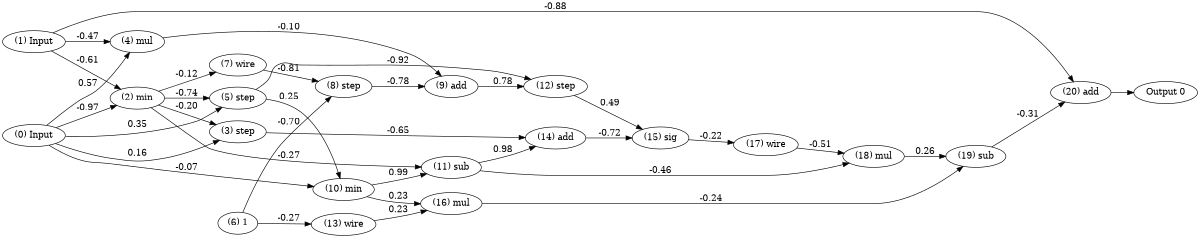 digraph NeuralNetwork {
rankdir=LR;
size="8,6";
center = true;
node0 [label="(0) Input", color=black, labelfontcolor=black, fontcolor=black];
node1 [label="(1) Input", color=black, labelfontcolor=black, fontcolor=black];
node2 [label="(2) min", color=black, labelfontcolor=black, fontcolor=black];
node0 -> node2 [label="-0.97", labelfontcolor=black, fontcolor=black, bold=true, color=black];
node1 -> node2 [label="-0.61", labelfontcolor=black, fontcolor=black, bold=true, color=black];
node3 [label="(3) step", color=black, labelfontcolor=black, fontcolor=black];
node0 -> node3 [label="0.16", labelfontcolor=black, fontcolor=black, bold=true, color=black];
node2 -> node3 [label="-0.20", labelfontcolor=black, fontcolor=black, bold=true, color=black];
node4 [label="(4) mul", color=black, labelfontcolor=black, fontcolor=black];
node0 -> node4 [label="0.57", labelfontcolor=black, fontcolor=black, bold=true, color=black];
node1 -> node4 [label="-0.47", labelfontcolor=black, fontcolor=black, bold=true, color=black];
node5 [label="(5) step", color=black, labelfontcolor=black, fontcolor=black];
node2 -> node5 [label="-0.74", labelfontcolor=black, fontcolor=black, bold=true, color=black];
node0 -> node5 [label="0.35", labelfontcolor=black, fontcolor=black, bold=true, color=black];
node6 [label="(6) 1", color=black, labelfontcolor=black, fontcolor=black];
node7 [label="(7) wire", color=black, labelfontcolor=black, fontcolor=black];
node2 -> node7 [label="-0.12", labelfontcolor=black, fontcolor=black, bold=true, color=black];
node8 [label="(8) step", color=black, labelfontcolor=black, fontcolor=black];
node7 -> node8 [label="-0.81", labelfontcolor=black, fontcolor=black, bold=true, color=black];
node6 -> node8 [label="-0.70", labelfontcolor=black, fontcolor=black, bold=true, color=black];
node9 [label="(9) add", color=black, labelfontcolor=black, fontcolor=black];
node8 -> node9 [label="-0.78", labelfontcolor=black, fontcolor=black, bold=true, color=black];
node4 -> node9 [label="-0.10", labelfontcolor=black, fontcolor=black, bold=true, color=black];
node10 [label="(10) min", color=black, labelfontcolor=black, fontcolor=black];
node5 -> node10 [label="0.25", labelfontcolor=black, fontcolor=black, bold=true, color=black];
node0 -> node10 [label="-0.07", labelfontcolor=black, fontcolor=black, bold=true, color=black];
node11 [label="(11) sub", color=black, labelfontcolor=black, fontcolor=black];
node10 -> node11 [label="0.99", labelfontcolor=black, fontcolor=black, bold=true, color=black];
node2 -> node11 [label="-0.27", labelfontcolor=black, fontcolor=black, bold=true, color=black];
node12 [label="(12) step", color=black, labelfontcolor=black, fontcolor=black];
node9 -> node12 [label="0.78", labelfontcolor=black, fontcolor=black, bold=true, color=black];
node5 -> node12 [label="-0.92", labelfontcolor=black, fontcolor=black, bold=true, color=black];
node13 [label="(13) wire", color=black, labelfontcolor=black, fontcolor=black];
node6 -> node13 [label="-0.27", labelfontcolor=black, fontcolor=black, bold=true, color=black];
node14 [label="(14) add", color=black, labelfontcolor=black, fontcolor=black];
node3 -> node14 [label="-0.65", labelfontcolor=black, fontcolor=black, bold=true, color=black];
node11 -> node14 [label="0.98", labelfontcolor=black, fontcolor=black, bold=true, color=black];
node15 [label="(15) sig", color=black, labelfontcolor=black, fontcolor=black];
node12 -> node15 [label="0.49", labelfontcolor=black, fontcolor=black, bold=true, color=black];
node14 -> node15 [label="-0.72", labelfontcolor=black, fontcolor=black, bold=true, color=black];
node16 [label="(16) mul", color=black, labelfontcolor=black, fontcolor=black];
node10 -> node16 [label="0.23", labelfontcolor=black, fontcolor=black, bold=true, color=black];
node13 -> node16 [label="0.23", labelfontcolor=black, fontcolor=black, bold=true, color=black];
node17 [label="(17) wire", color=black, labelfontcolor=black, fontcolor=black];
node15 -> node17 [label="-0.22", labelfontcolor=black, fontcolor=black, bold=true, color=black];
node18 [label="(18) mul", color=black, labelfontcolor=black, fontcolor=black];
node17 -> node18 [label="-0.51", labelfontcolor=black, fontcolor=black, bold=true, color=black];
node11 -> node18 [label="-0.46", labelfontcolor=black, fontcolor=black, bold=true, color=black];
node19 [label="(19) sub", color=black, labelfontcolor=black, fontcolor=black];
node18 -> node19 [label="0.26", labelfontcolor=black, fontcolor=black, bold=true, color=black];
node16 -> node19 [label="-0.24", labelfontcolor=black, fontcolor=black, bold=true, color=black];
node20 [label="(20) add", color=black, labelfontcolor=black, fontcolor=black];
node1 -> node20 [label="-0.88", labelfontcolor=black, fontcolor=black, bold=true, color=black];
node19 -> node20 [label="-0.31", labelfontcolor=black, fontcolor=black, bold=true, color=black];
node21 [label="Output 0", color=black, labelfontcolor=black, fontcolor=black];
node20 -> node21 [labelfontcolor=black, fontcolor=black, bold=true, color=black];
{ rank = source; "node0"; "node1"; }
{ rank = max;"node21"; }
}